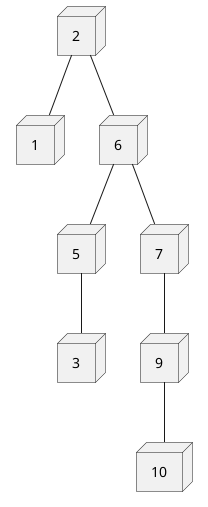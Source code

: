 @startuml

    node "2" as N2
    node "1" as N1
    node "5" as N5 
    node "7" as N7
    node "6" as N6
    node "3" as N3
    node "9" as N9
    node "10" as N10

    N2 -- N6
    N2 -- N1
    N6 -- N5
    N6 -- N7
    N5 -- N3
    N7 -- N9
    N9 -- N10

@enduml